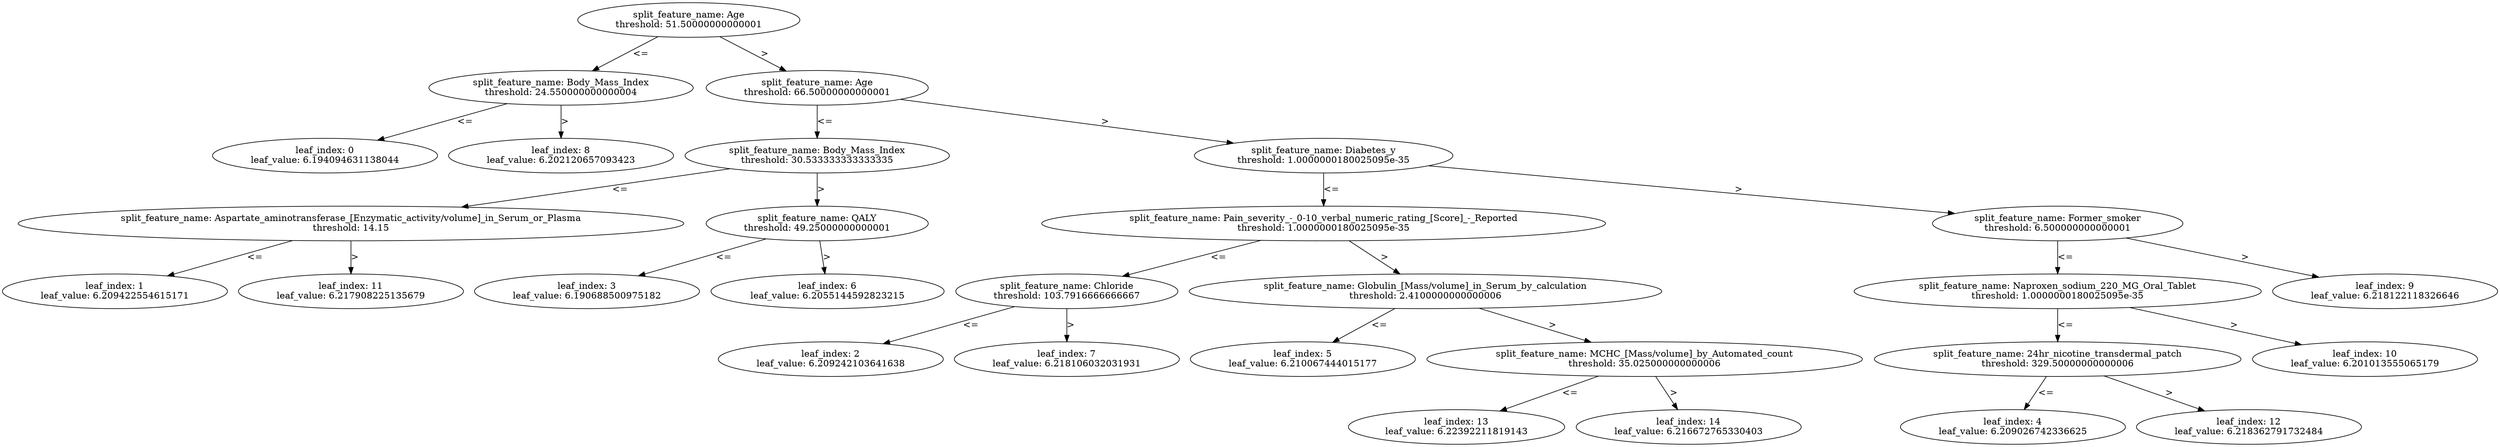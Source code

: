 digraph {
	split0 [label="split_feature_name: Age\nthreshold: 51.50000000000001"]
	split7 [label="split_feature_name: Body_Mass_Index\nthreshold: 24.550000000000004"]
	leaf0 [label="leaf_index: 0\nleaf_value: 6.194094631138044"]
	split7 -> leaf0 [label="<="]
	leaf8 [label="leaf_index: 8\nleaf_value: 6.202120657093423"]
	split7 -> leaf8 [label=">"]
	split0 -> split7 [label="<="]
	split1 [label="split_feature_name: Age\nthreshold: 66.50000000000001"]
	split2 [label="split_feature_name: Body_Mass_Index\nthreshold: 30.533333333333335"]
	split10 [label="split_feature_name: Aspartate_aminotransferase_[Enzymatic_activity/volume]_in_Serum_or_Plasma\nthreshold: 14.15"]
	leaf1 [label="leaf_index: 1\nleaf_value: 6.209422554615171"]
	split10 -> leaf1 [label="<="]
	leaf11 [label="leaf_index: 11\nleaf_value: 6.217908225135679"]
	split10 -> leaf11 [label=">"]
	split2 -> split10 [label="<="]
	split5 [label="split_feature_name: QALY\nthreshold: 49.25000000000001"]
	leaf3 [label="leaf_index: 3\nleaf_value: 6.190688500975182"]
	split5 -> leaf3 [label="<="]
	leaf6 [label="leaf_index: 6\nleaf_value: 6.2055144592823215"]
	split5 -> leaf6 [label=">"]
	split2 -> split5 [label=">"]
	split1 -> split2 [label="<="]
	split3 [label="split_feature_name: Diabetes_y\nthreshold: 1.0000000180025095e-35"]
	split4 [label="split_feature_name: Pain_severity_-_0-10_verbal_numeric_rating_[Score]_-_Reported\nthreshold: 1.0000000180025095e-35"]
	split6 [label="split_feature_name: Chloride\nthreshold: 103.7916666666667"]
	leaf2 [label="leaf_index: 2\nleaf_value: 6.209242103641638"]
	split6 -> leaf2 [label="<="]
	leaf7 [label="leaf_index: 7\nleaf_value: 6.218106032031931"]
	split6 -> leaf7 [label=">"]
	split4 -> split6 [label="<="]
	split12 [label="split_feature_name: Globulin_[Mass/volume]_in_Serum_by_calculation\nthreshold: 2.4100000000000006"]
	leaf5 [label="leaf_index: 5\nleaf_value: 6.210067444015177"]
	split12 -> leaf5 [label="<="]
	split13 [label="split_feature_name: MCHC_[Mass/volume]_by_Automated_count\nthreshold: 35.025000000000006"]
	leaf13 [label="leaf_index: 13\nleaf_value: 6.22392211819143"]
	split13 -> leaf13 [label="<="]
	leaf14 [label="leaf_index: 14\nleaf_value: 6.216672765330403"]
	split13 -> leaf14 [label=">"]
	split12 -> split13 [label=">"]
	split4 -> split12 [label=">"]
	split3 -> split4 [label="<="]
	split8 [label="split_feature_name: Former_smoker\nthreshold: 6.500000000000001"]
	split9 [label="split_feature_name: Naproxen_sodium_220_MG_Oral_Tablet\nthreshold: 1.0000000180025095e-35"]
	split11 [label="split_feature_name: 24hr_nicotine_transdermal_patch\nthreshold: 329.50000000000006"]
	leaf4 [label="leaf_index: 4\nleaf_value: 6.209026742336625"]
	split11 -> leaf4 [label="<="]
	leaf12 [label="leaf_index: 12\nleaf_value: 6.218362791732484"]
	split11 -> leaf12 [label=">"]
	split9 -> split11 [label="<="]
	leaf10 [label="leaf_index: 10\nleaf_value: 6.201013555065179"]
	split9 -> leaf10 [label=">"]
	split8 -> split9 [label="<="]
	leaf9 [label="leaf_index: 9\nleaf_value: 6.218122118326646"]
	split8 -> leaf9 [label=">"]
	split3 -> split8 [label=">"]
	split1 -> split3 [label=">"]
	split0 -> split1 [label=">"]
}
